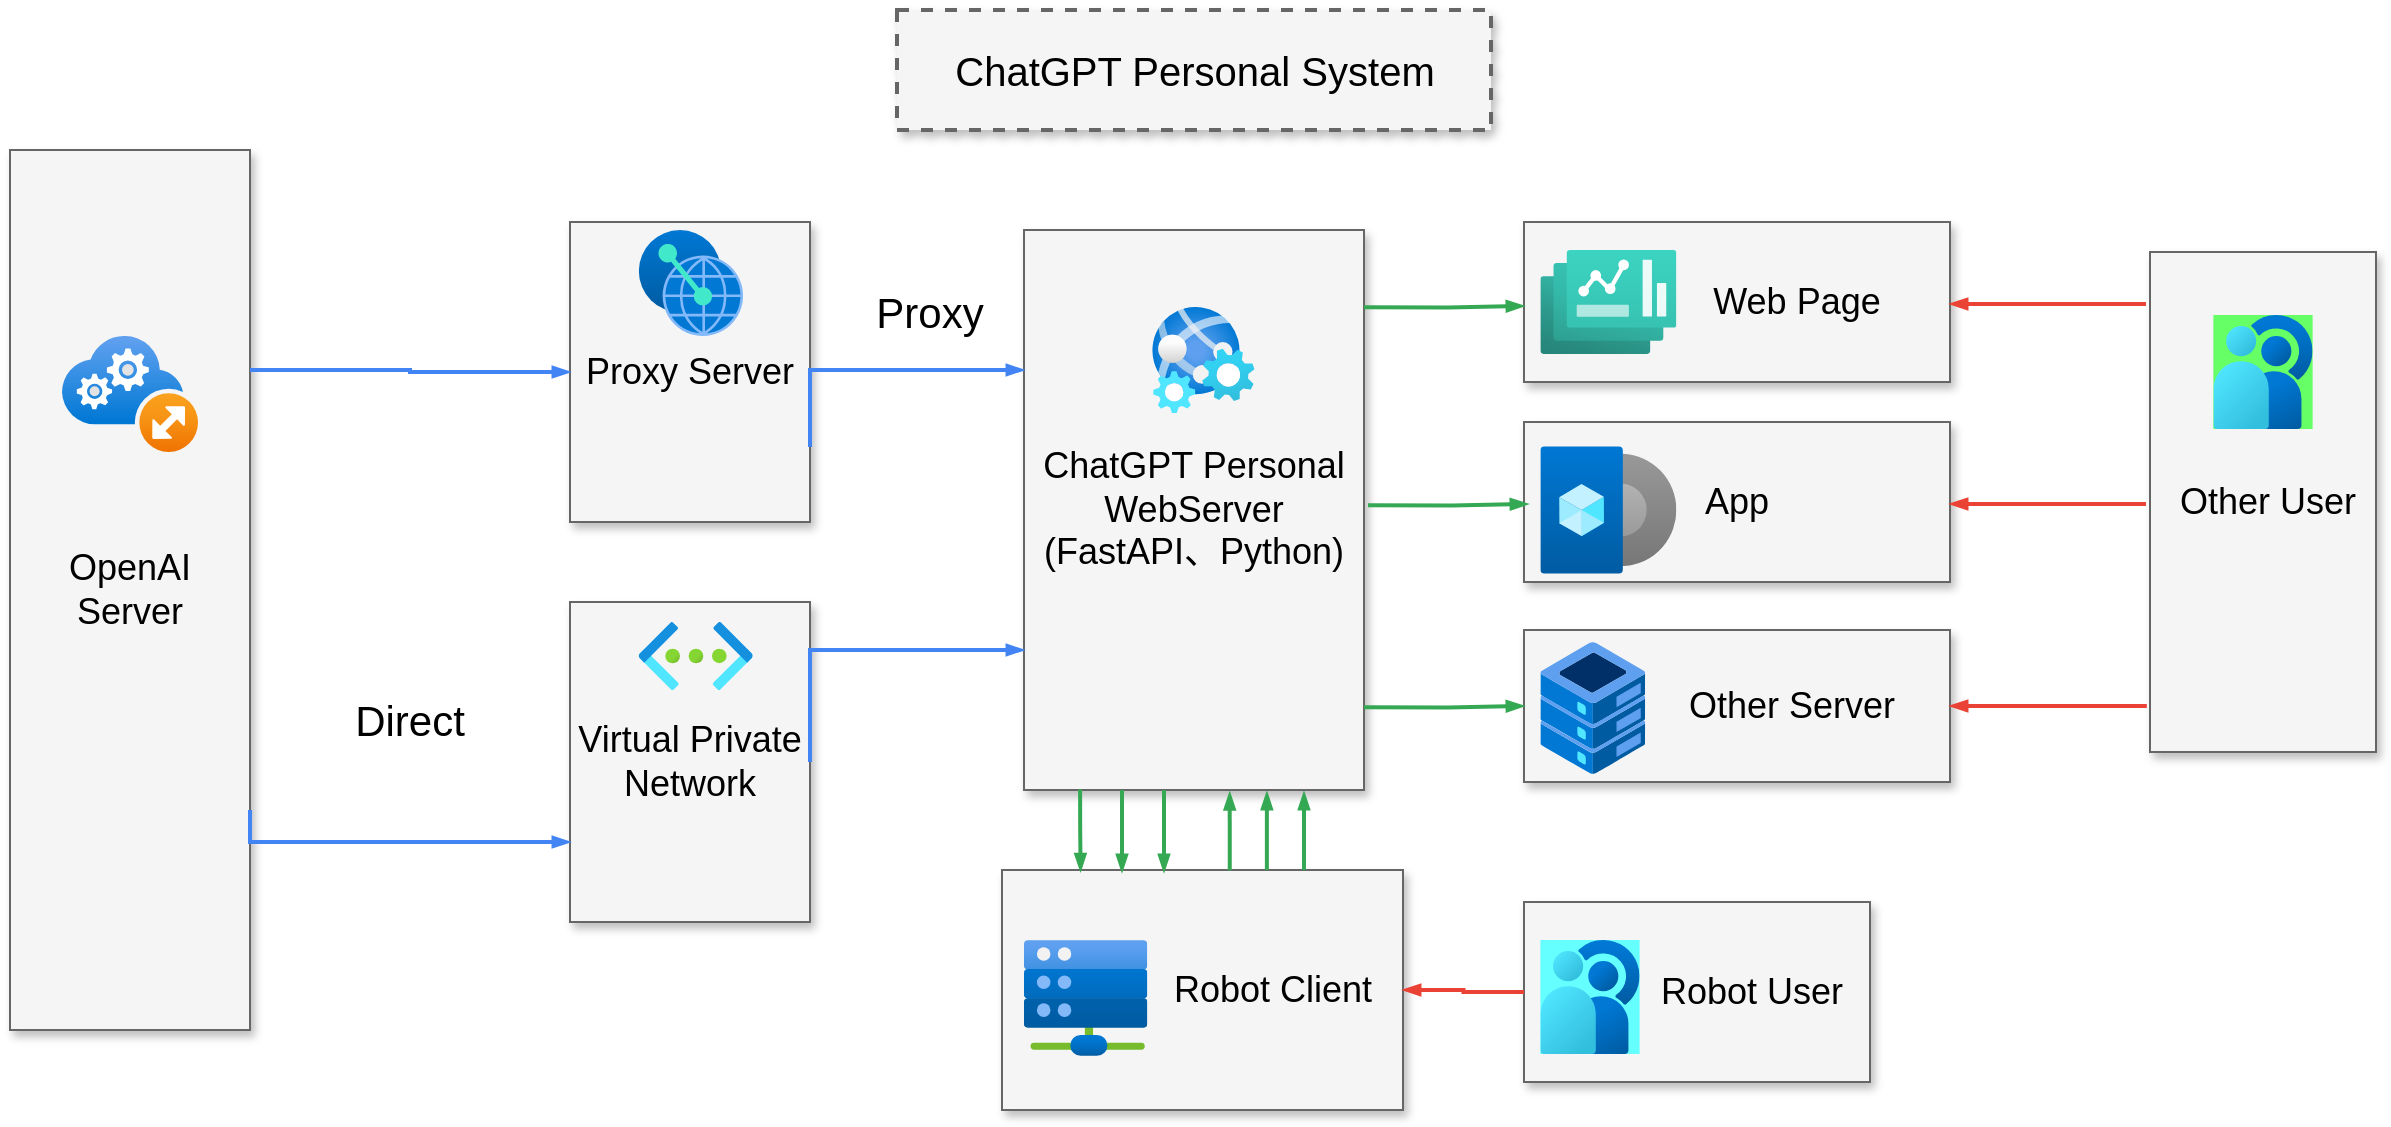 <mxfile version="21.0.10" type="github">
  <diagram name="Page-1" id="90a13364-a465-7bf4-72fc-28e22215d7a0">
    <mxGraphModel dx="1437" dy="781" grid="1" gridSize="10" guides="1" tooltips="1" connect="1" arrows="1" fold="1" page="1" pageScale="1.5" pageWidth="1169" pageHeight="826" background="none" math="0" shadow="0">
      <root>
        <mxCell id="0" style=";html=1;" />
        <mxCell id="1" style=";html=1;" parent="0" />
        <mxCell id="3a17f1ce550125da-1" value="ChatGPT Personal System" style="whiteSpace=wrap;html=1;shadow=1;fontSize=20;fillColor=#f5f5f5;strokeColor=#666666;strokeWidth=2;dashed=1;" parent="1" vertex="1">
          <mxGeometry x="723.5" y="344" width="297" height="60" as="geometry" />
        </mxCell>
        <mxCell id="3a17f1ce550125da-2" value="&lt;div&gt;ChatGPT Personal WebServer&lt;/div&gt;&lt;div&gt;(FastAPI、Python)&lt;/div&gt;" style="whiteSpace=wrap;html=1;shadow=1;fontSize=18;fillColor=#f5f5f5;strokeColor=#666666;" parent="1" vertex="1">
          <mxGeometry x="787" y="454" width="170" height="280" as="geometry" />
        </mxCell>
        <mxCell id="3a17f1ce550125da-4" value="&amp;nbsp; &amp;nbsp; &amp;nbsp; &amp;nbsp; &amp;nbsp; &amp;nbsp; Web Page" style="whiteSpace=wrap;html=1;shadow=1;fontSize=18;fillColor=#f5f5f5;strokeColor=#666666;" parent="1" vertex="1">
          <mxGeometry x="1037" y="450" width="213" height="80" as="geometry" />
        </mxCell>
        <mxCell id="3a17f1ce550125da-5" value="App" style="whiteSpace=wrap;html=1;shadow=1;fontSize=18;fillColor=#f5f5f5;strokeColor=#666666;" parent="1" vertex="1">
          <mxGeometry x="1037" y="550" width="213" height="80" as="geometry" />
        </mxCell>
        <mxCell id="3a17f1ce550125da-6" value="&amp;nbsp; &amp;nbsp; &amp;nbsp; &amp;nbsp; &amp;nbsp; &amp;nbsp;Other Server" style="whiteSpace=wrap;html=1;shadow=1;fontSize=18;fillColor=#f5f5f5;strokeColor=#666666;" parent="1" vertex="1">
          <mxGeometry x="1037" y="654" width="213" height="76" as="geometry" />
        </mxCell>
        <mxCell id="3a17f1ce550125da-8" value="Proxy Server" style="whiteSpace=wrap;html=1;shadow=1;fontSize=18;fillColor=#f5f5f5;strokeColor=#666666;" parent="1" vertex="1">
          <mxGeometry x="560" y="450" width="120" height="150" as="geometry" />
        </mxCell>
        <mxCell id="3a17f1ce550125da-9" value="Virtual Private Network" style="whiteSpace=wrap;html=1;shadow=1;fontSize=18;fillColor=#f5f5f5;strokeColor=#666666;" parent="1" vertex="1">
          <mxGeometry x="560" y="640" width="120" height="160" as="geometry" />
        </mxCell>
        <mxCell id="3a17f1ce550125da-10" value="&amp;nbsp; &amp;nbsp; &amp;nbsp; &amp;nbsp; &amp;nbsp; &amp;nbsp; &amp;nbsp; Robot Client" style="whiteSpace=wrap;html=1;shadow=1;fontSize=18;fillColor=#f5f5f5;strokeColor=#666666;" parent="1" vertex="1">
          <mxGeometry x="776" y="774" width="200.5" height="120" as="geometry" />
        </mxCell>
        <mxCell id="3a17f1ce550125da-11" value="&amp;nbsp; &amp;nbsp; &amp;nbsp; &amp;nbsp; &amp;nbsp; &amp;nbsp;Robot User" style="whiteSpace=wrap;html=1;shadow=1;fontSize=18;fillColor=#f5f5f5;strokeColor=#666666;" parent="1" vertex="1">
          <mxGeometry x="1037" y="790" width="173" height="90" as="geometry" />
        </mxCell>
        <mxCell id="bVvk8zOgvU0S2B1iUloB-1" value="OpenAI Server" style="whiteSpace=wrap;html=1;shadow=1;fontSize=18;fillColor=#f5f5f5;strokeColor=#666666;" vertex="1" parent="1">
          <mxGeometry x="280" y="414" width="120" height="440" as="geometry" />
        </mxCell>
        <mxCell id="bVvk8zOgvU0S2B1iUloB-4" value="&lt;font style=&quot;font-size: 21px;&quot;&gt;Direct&lt;/font&gt;" style="text;html=1;strokeColor=none;fillColor=none;align=center;verticalAlign=middle;whiteSpace=wrap;rounded=0;" vertex="1" parent="1">
          <mxGeometry x="450" y="684" width="60" height="30" as="geometry" />
        </mxCell>
        <mxCell id="bVvk8zOgvU0S2B1iUloB-5" value="&lt;font style=&quot;font-size: 21px;&quot;&gt;Proxy&lt;/font&gt;" style="text;html=1;strokeColor=none;fillColor=none;align=center;verticalAlign=middle;whiteSpace=wrap;rounded=0;" vertex="1" parent="1">
          <mxGeometry x="710" y="480" width="60" height="30" as="geometry" />
        </mxCell>
        <mxCell id="bVvk8zOgvU0S2B1iUloB-6" value="" style="image;aspect=fixed;html=1;points=[];align=center;fontSize=12;image=img/lib/azure2/networking/Virtual_Networks.svg;" vertex="1" parent="1">
          <mxGeometry x="594.38" y="650" width="56.95" height="34" as="geometry" />
        </mxCell>
        <mxCell id="bVvk8zOgvU0S2B1iUloB-7" value="" style="image;aspect=fixed;html=1;points=[];align=center;fontSize=12;image=img/lib/azure2/other/Web_Jobs.svg;" vertex="1" parent="1">
          <mxGeometry x="851" y="492.5" width="51.44" height="53" as="geometry" />
        </mxCell>
        <mxCell id="bVvk8zOgvU0S2B1iUloB-8" value="" style="image;aspect=fixed;html=1;points=[];align=center;fontSize=12;image=img/lib/azure2/other/Peering_Service.svg;" vertex="1" parent="1">
          <mxGeometry x="594.38" y="454" width="52.23" height="53" as="geometry" />
        </mxCell>
        <mxCell id="bVvk8zOgvU0S2B1iUloB-9" value="" style="image;aspect=fixed;html=1;points=[];align=center;fontSize=12;image=img/lib/azure2/other/Cloud_Services_(extended_support).svg;" vertex="1" parent="1">
          <mxGeometry x="306" y="507" width="68" height="58.0" as="geometry" />
        </mxCell>
        <mxCell id="bVvk8zOgvU0S2B1iUloB-10" value="" style="image;aspect=fixed;html=1;points=[];align=center;fontSize=12;image=img/lib/azure2/other/Bare_Metal_Infrastructure.svg;" vertex="1" parent="1">
          <mxGeometry x="787" y="809" width="61.63" height="58" as="geometry" />
        </mxCell>
        <mxCell id="bVvk8zOgvU0S2B1iUloB-11" value="" style="image;aspect=fixed;html=1;points=[];align=center;fontSize=12;image=img/lib/azure2/other/Ceres.svg;imageBackground=#66FFFF;" vertex="1" parent="1">
          <mxGeometry x="1045.19" y="809" width="49.62" height="57" as="geometry" />
        </mxCell>
        <mxCell id="bVvk8zOgvU0S2B1iUloB-12" value="" style="image;aspect=fixed;html=1;points=[];align=center;fontSize=12;image=img/lib/azure2/other/Fiji.svg;" vertex="1" parent="1">
          <mxGeometry x="1045.19" y="660" width="52.41" height="66" as="geometry" />
        </mxCell>
        <mxCell id="bVvk8zOgvU0S2B1iUloB-13" value="" style="image;aspect=fixed;html=1;points=[];align=center;fontSize=12;image=img/lib/azure2/other/Image_Definition.svg;" vertex="1" parent="1">
          <mxGeometry x="1045.19" y="562" width="68" height="64" as="geometry" />
        </mxCell>
        <mxCell id="bVvk8zOgvU0S2B1iUloB-14" value="" style="image;aspect=fixed;html=1;points=[];align=center;fontSize=12;image=img/lib/azure2/other/Dashboard_Hub.svg;" vertex="1" parent="1">
          <mxGeometry x="1045.19" y="464" width="68" height="52" as="geometry" />
        </mxCell>
        <mxCell id="bVvk8zOgvU0S2B1iUloB-15" value="" style="edgeStyle=orthogonalEdgeStyle;fontSize=12;html=1;endArrow=blockThin;endFill=1;rounded=0;strokeWidth=2;endSize=4;startSize=4;dashed=0;strokeColor=#4284F3;exitX=1;exitY=0.25;exitDx=0;exitDy=0;entryX=0;entryY=0.5;entryDx=0;entryDy=0;" edge="1" parent="1" source="bVvk8zOgvU0S2B1iUloB-1" target="3a17f1ce550125da-8">
          <mxGeometry width="100" relative="1" as="geometry">
            <mxPoint x="430" y="550" as="sourcePoint" />
            <mxPoint x="530" y="550" as="targetPoint" />
          </mxGeometry>
        </mxCell>
        <mxCell id="bVvk8zOgvU0S2B1iUloB-16" value="" style="edgeStyle=orthogonalEdgeStyle;fontSize=12;html=1;endArrow=blockThin;endFill=1;rounded=0;strokeWidth=2;endSize=4;startSize=4;dashed=0;strokeColor=#4284F3;exitX=1;exitY=0.75;exitDx=0;exitDy=0;entryX=0;entryY=0.75;entryDx=0;entryDy=0;" edge="1" parent="1" source="bVvk8zOgvU0S2B1iUloB-1" target="3a17f1ce550125da-9">
          <mxGeometry width="100" relative="1" as="geometry">
            <mxPoint x="420" y="854" as="sourcePoint" />
            <mxPoint x="510" y="800" as="targetPoint" />
            <Array as="points">
              <mxPoint x="400" y="760" />
            </Array>
          </mxGeometry>
        </mxCell>
        <mxCell id="bVvk8zOgvU0S2B1iUloB-18" value="" style="edgeStyle=orthogonalEdgeStyle;fontSize=12;html=1;endArrow=blockThin;endFill=1;rounded=0;strokeWidth=2;endSize=4;startSize=4;dashed=0;strokeColor=#4284F3;exitX=1;exitY=0.5;exitDx=0;exitDy=0;entryX=0;entryY=0.75;entryDx=0;entryDy=0;" edge="1" parent="1" source="3a17f1ce550125da-9" target="3a17f1ce550125da-2">
          <mxGeometry width="100" relative="1" as="geometry">
            <mxPoint x="691" y="713" as="sourcePoint" />
            <mxPoint x="851" y="714" as="targetPoint" />
            <Array as="points">
              <mxPoint x="680" y="664" />
            </Array>
          </mxGeometry>
        </mxCell>
        <mxCell id="bVvk8zOgvU0S2B1iUloB-20" value="" style="edgeStyle=orthogonalEdgeStyle;fontSize=12;html=1;endArrow=blockThin;endFill=1;rounded=0;strokeWidth=2;endSize=4;startSize=4;dashed=0;strokeColor=#4284F3;exitX=1;exitY=0.75;exitDx=0;exitDy=0;entryX=0;entryY=0.25;entryDx=0;entryDy=0;" edge="1" parent="1" source="3a17f1ce550125da-8" target="3a17f1ce550125da-2">
          <mxGeometry width="100" relative="1" as="geometry">
            <mxPoint x="440" y="564" as="sourcePoint" />
            <mxPoint x="600" y="565" as="targetPoint" />
            <Array as="points">
              <mxPoint x="680" y="524" />
            </Array>
          </mxGeometry>
        </mxCell>
        <mxCell id="bVvk8zOgvU0S2B1iUloB-21" value="" style="edgeStyle=orthogonalEdgeStyle;fontSize=12;html=1;endArrow=blockThin;endFill=1;rounded=0;strokeWidth=2;endSize=4;startSize=4;strokeColor=#34A853;dashed=0;exitX=0.165;exitY=0.999;exitDx=0;exitDy=0;exitPerimeter=0;entryX=0.196;entryY=0.005;entryDx=0;entryDy=0;entryPerimeter=0;" edge="1" parent="1" source="3a17f1ce550125da-2" target="3a17f1ce550125da-10">
          <mxGeometry width="100" relative="1" as="geometry">
            <mxPoint x="651.33" y="867" as="sourcePoint" />
            <mxPoint x="815" y="770" as="targetPoint" />
          </mxGeometry>
        </mxCell>
        <mxCell id="bVvk8zOgvU0S2B1iUloB-22" value="" style="edgeStyle=orthogonalEdgeStyle;fontSize=12;html=1;endArrow=blockThin;endFill=1;rounded=0;strokeWidth=2;endSize=4;startSize=4;strokeColor=#34A853;dashed=0;exitX=0.165;exitY=0.999;exitDx=0;exitDy=0;exitPerimeter=0;entryX=0.196;entryY=0.005;entryDx=0;entryDy=0;entryPerimeter=0;" edge="1" parent="1">
          <mxGeometry width="100" relative="1" as="geometry">
            <mxPoint x="836" y="734" as="sourcePoint" />
            <mxPoint x="836" y="775" as="targetPoint" />
          </mxGeometry>
        </mxCell>
        <mxCell id="bVvk8zOgvU0S2B1iUloB-23" value="" style="edgeStyle=orthogonalEdgeStyle;fontSize=12;html=1;endArrow=blockThin;endFill=1;rounded=0;strokeWidth=2;endSize=4;startSize=4;strokeColor=#34A853;dashed=0;exitX=0.165;exitY=0.999;exitDx=0;exitDy=0;exitPerimeter=0;entryX=0.196;entryY=0.005;entryDx=0;entryDy=0;entryPerimeter=0;" edge="1" parent="1">
          <mxGeometry width="100" relative="1" as="geometry">
            <mxPoint x="857" y="734" as="sourcePoint" />
            <mxPoint x="857" y="775" as="targetPoint" />
          </mxGeometry>
        </mxCell>
        <mxCell id="bVvk8zOgvU0S2B1iUloB-24" value="" style="edgeStyle=orthogonalEdgeStyle;fontSize=12;html=1;endArrow=blockThin;endFill=1;rounded=0;strokeWidth=2;endSize=4;startSize=4;strokeColor=#34A853;dashed=0;exitX=0.568;exitY=0.001;exitDx=0;exitDy=0;exitPerimeter=0;entryX=0.605;entryY=1.004;entryDx=0;entryDy=0;entryPerimeter=0;" edge="1" parent="1" source="3a17f1ce550125da-10" target="3a17f1ce550125da-2">
          <mxGeometry width="100" relative="1" as="geometry">
            <mxPoint x="890" y="760" as="sourcePoint" />
            <mxPoint x="890" y="801" as="targetPoint" />
          </mxGeometry>
        </mxCell>
        <mxCell id="bVvk8zOgvU0S2B1iUloB-25" value="" style="edgeStyle=orthogonalEdgeStyle;fontSize=12;html=1;endArrow=blockThin;endFill=1;rounded=0;strokeWidth=2;endSize=4;startSize=4;strokeColor=#34A853;dashed=0;exitX=0.568;exitY=0.001;exitDx=0;exitDy=0;exitPerimeter=0;entryX=0.605;entryY=1.004;entryDx=0;entryDy=0;entryPerimeter=0;" edge="1" parent="1">
          <mxGeometry width="100" relative="1" as="geometry">
            <mxPoint x="908.44" y="774" as="sourcePoint" />
            <mxPoint x="908.44" y="735" as="targetPoint" />
          </mxGeometry>
        </mxCell>
        <mxCell id="bVvk8zOgvU0S2B1iUloB-26" value="" style="edgeStyle=orthogonalEdgeStyle;fontSize=12;html=1;endArrow=blockThin;endFill=1;rounded=0;strokeWidth=2;endSize=4;startSize=4;strokeColor=#34A853;dashed=0;exitX=0.568;exitY=0.001;exitDx=0;exitDy=0;exitPerimeter=0;entryX=0.605;entryY=1.004;entryDx=0;entryDy=0;entryPerimeter=0;" edge="1" parent="1">
          <mxGeometry width="100" relative="1" as="geometry">
            <mxPoint x="927" y="774" as="sourcePoint" />
            <mxPoint x="927" y="735" as="targetPoint" />
          </mxGeometry>
        </mxCell>
        <mxCell id="bVvk8zOgvU0S2B1iUloB-28" value="" style="edgeStyle=orthogonalEdgeStyle;fontSize=12;html=1;endArrow=blockThin;endFill=1;rounded=0;strokeWidth=2;endSize=4;startSize=4;strokeColor=#34A853;dashed=0;entryX=0;entryY=0.5;entryDx=0;entryDy=0;" edge="1" parent="1" target="3a17f1ce550125da-6">
          <mxGeometry width="100" relative="1" as="geometry">
            <mxPoint x="957" y="692.66" as="sourcePoint" />
            <mxPoint x="1030" y="700" as="targetPoint" />
            <Array as="points">
              <mxPoint x="999" y="693" />
            </Array>
          </mxGeometry>
        </mxCell>
        <mxCell id="bVvk8zOgvU0S2B1iUloB-29" value="" style="edgeStyle=orthogonalEdgeStyle;fontSize=12;html=1;endArrow=blockThin;endFill=1;rounded=0;strokeWidth=2;endSize=4;startSize=4;strokeColor=#34A853;dashed=0;entryX=0;entryY=0.5;entryDx=0;entryDy=0;" edge="1" parent="1">
          <mxGeometry width="100" relative="1" as="geometry">
            <mxPoint x="959" y="591.66" as="sourcePoint" />
            <mxPoint x="1039" y="591" as="targetPoint" />
            <Array as="points">
              <mxPoint x="1001" y="592" />
            </Array>
          </mxGeometry>
        </mxCell>
        <mxCell id="bVvk8zOgvU0S2B1iUloB-30" value="" style="edgeStyle=orthogonalEdgeStyle;fontSize=12;html=1;endArrow=blockThin;endFill=1;rounded=0;strokeWidth=2;endSize=4;startSize=4;strokeColor=#34A853;dashed=0;entryX=0;entryY=0.5;entryDx=0;entryDy=0;" edge="1" parent="1">
          <mxGeometry width="100" relative="1" as="geometry">
            <mxPoint x="957" y="492.66" as="sourcePoint" />
            <mxPoint x="1037" y="492" as="targetPoint" />
            <Array as="points">
              <mxPoint x="999" y="493" />
            </Array>
          </mxGeometry>
        </mxCell>
        <mxCell id="bVvk8zOgvU0S2B1iUloB-31" value="" style="edgeStyle=orthogonalEdgeStyle;fontSize=12;html=1;endArrow=blockThin;endFill=1;rounded=0;strokeWidth=2;endSize=4;startSize=4;strokeColor=#EA4335;dashed=0;entryX=1;entryY=0.5;entryDx=0;entryDy=0;exitX=0;exitY=0.5;exitDx=0;exitDy=0;" edge="1" parent="1" source="3a17f1ce550125da-11" target="3a17f1ce550125da-10">
          <mxGeometry width="100" relative="1" as="geometry">
            <mxPoint x="1170" y="910" as="sourcePoint" />
            <mxPoint x="1270" y="910" as="targetPoint" />
          </mxGeometry>
        </mxCell>
        <mxCell id="bVvk8zOgvU0S2B1iUloB-32" value="&amp;nbsp;Other User" style="whiteSpace=wrap;html=1;shadow=1;fontSize=18;fillColor=#f5f5f5;strokeColor=#666666;" vertex="1" parent="1">
          <mxGeometry x="1350" y="465" width="113" height="250" as="geometry" />
        </mxCell>
        <mxCell id="bVvk8zOgvU0S2B1iUloB-33" value="" style="image;aspect=fixed;html=1;points=[];align=center;fontSize=12;image=img/lib/azure2/other/Ceres.svg;imageBackground=#66FF66;" vertex="1" parent="1">
          <mxGeometry x="1381.69" y="496.5" width="49.62" height="57" as="geometry" />
        </mxCell>
        <mxCell id="bVvk8zOgvU0S2B1iUloB-35" value="" style="edgeStyle=orthogonalEdgeStyle;fontSize=12;html=1;endArrow=blockThin;endFill=1;rounded=0;strokeWidth=2;endSize=4;startSize=4;strokeColor=#EA4335;dashed=0;entryX=1;entryY=0.5;entryDx=0;entryDy=0;exitX=-0.014;exitY=0.908;exitDx=0;exitDy=0;exitPerimeter=0;" edge="1" parent="1" source="bVvk8zOgvU0S2B1iUloB-32" target="3a17f1ce550125da-6">
          <mxGeometry width="100" relative="1" as="geometry">
            <mxPoint x="1300" y="774" as="sourcePoint" />
            <mxPoint x="1400" y="774" as="targetPoint" />
          </mxGeometry>
        </mxCell>
        <mxCell id="bVvk8zOgvU0S2B1iUloB-36" value="" style="edgeStyle=orthogonalEdgeStyle;fontSize=12;html=1;endArrow=blockThin;endFill=1;rounded=0;strokeWidth=2;endSize=4;startSize=4;strokeColor=#EA4335;dashed=0;entryX=1;entryY=0.5;entryDx=0;entryDy=0;exitX=-0.014;exitY=0.908;exitDx=0;exitDy=0;exitPerimeter=0;" edge="1" parent="1">
          <mxGeometry width="100" relative="1" as="geometry">
            <mxPoint x="1348" y="591" as="sourcePoint" />
            <mxPoint x="1250" y="591" as="targetPoint" />
          </mxGeometry>
        </mxCell>
        <mxCell id="bVvk8zOgvU0S2B1iUloB-37" value="" style="edgeStyle=orthogonalEdgeStyle;fontSize=12;html=1;endArrow=blockThin;endFill=1;rounded=0;strokeWidth=2;endSize=4;startSize=4;strokeColor=#EA4335;dashed=0;entryX=1;entryY=0.5;entryDx=0;entryDy=0;exitX=-0.014;exitY=0.908;exitDx=0;exitDy=0;exitPerimeter=0;" edge="1" parent="1">
          <mxGeometry width="100" relative="1" as="geometry">
            <mxPoint x="1348" y="491" as="sourcePoint" />
            <mxPoint x="1250" y="491" as="targetPoint" />
          </mxGeometry>
        </mxCell>
      </root>
    </mxGraphModel>
  </diagram>
</mxfile>
